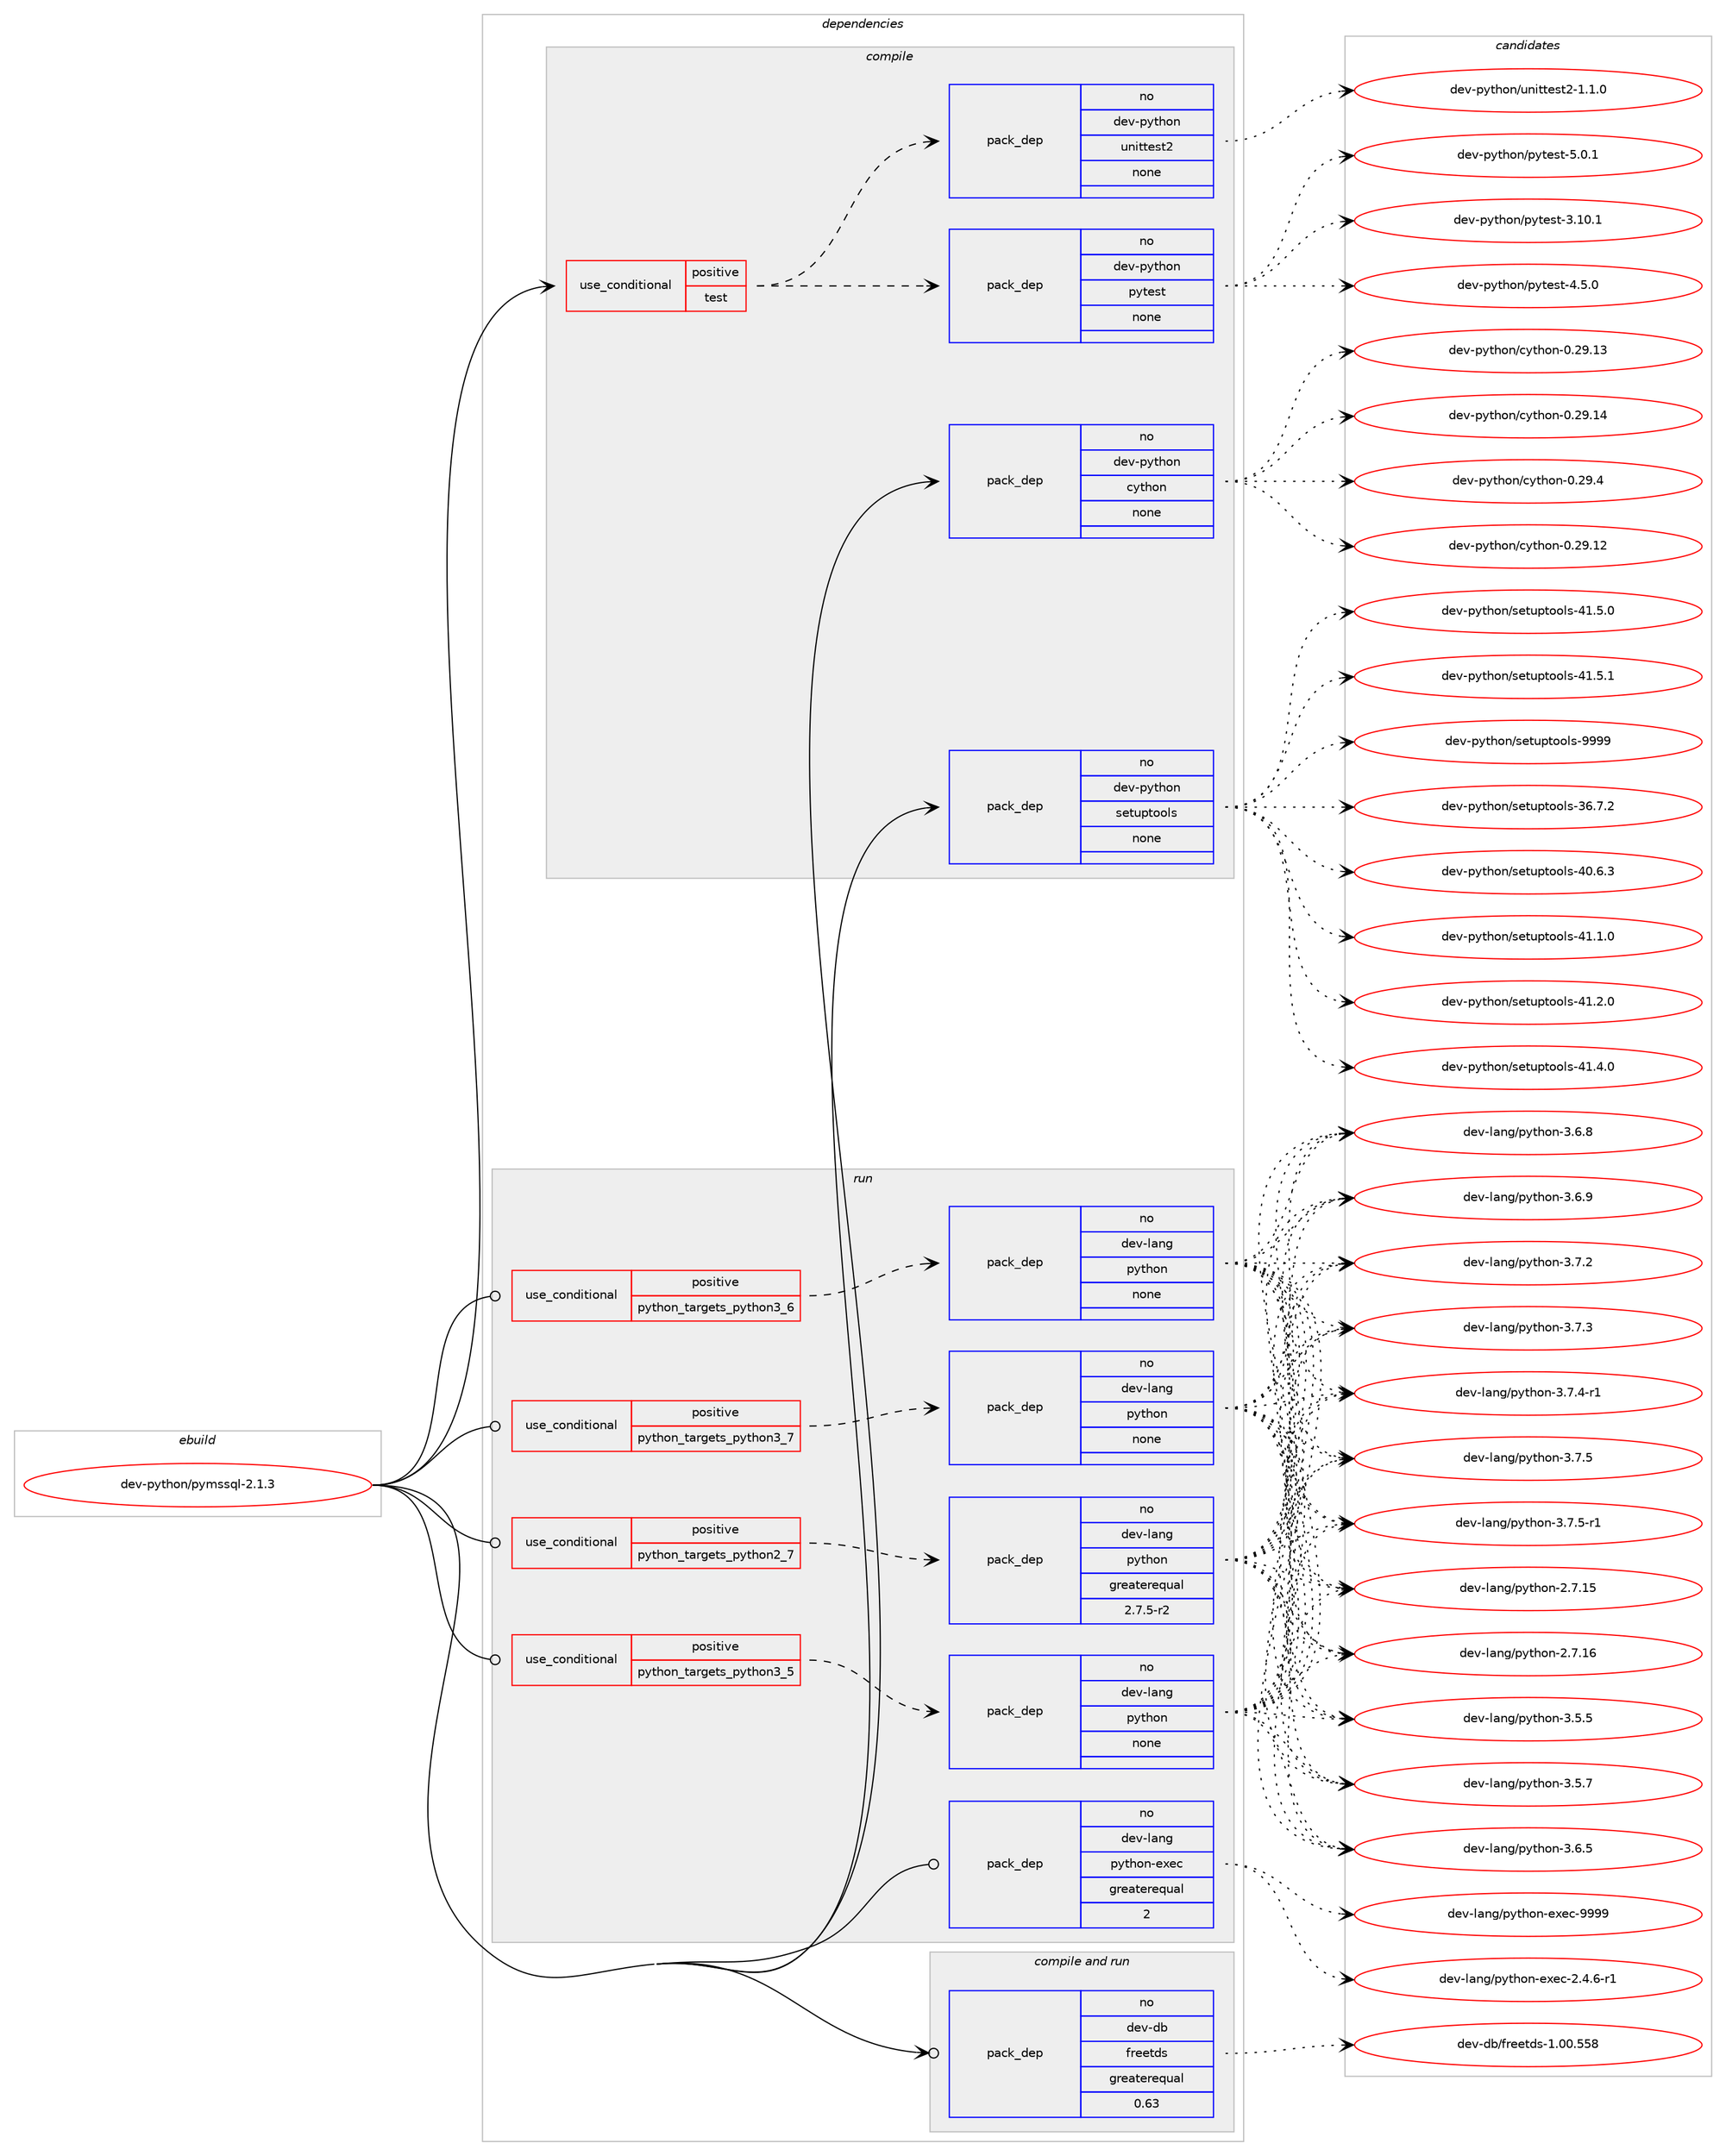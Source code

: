 digraph prolog {

# *************
# Graph options
# *************

newrank=true;
concentrate=true;
compound=true;
graph [rankdir=LR,fontname=Helvetica,fontsize=10,ranksep=1.5];#, ranksep=2.5, nodesep=0.2];
edge  [arrowhead=vee];
node  [fontname=Helvetica,fontsize=10];

# **********
# The ebuild
# **********

subgraph cluster_leftcol {
color=gray;
rank=same;
label=<<i>ebuild</i>>;
id [label="dev-python/pymssql-2.1.3", color=red, width=4, href="../dev-python/pymssql-2.1.3.svg"];
}

# ****************
# The dependencies
# ****************

subgraph cluster_midcol {
color=gray;
label=<<i>dependencies</i>>;
subgraph cluster_compile {
fillcolor="#eeeeee";
style=filled;
label=<<i>compile</i>>;
subgraph cond146286 {
dependency627075 [label=<<TABLE BORDER="0" CELLBORDER="1" CELLSPACING="0" CELLPADDING="4"><TR><TD ROWSPAN="3" CELLPADDING="10">use_conditional</TD></TR><TR><TD>positive</TD></TR><TR><TD>test</TD></TR></TABLE>>, shape=none, color=red];
subgraph pack468941 {
dependency627076 [label=<<TABLE BORDER="0" CELLBORDER="1" CELLSPACING="0" CELLPADDING="4" WIDTH="220"><TR><TD ROWSPAN="6" CELLPADDING="30">pack_dep</TD></TR><TR><TD WIDTH="110">no</TD></TR><TR><TD>dev-python</TD></TR><TR><TD>pytest</TD></TR><TR><TD>none</TD></TR><TR><TD></TD></TR></TABLE>>, shape=none, color=blue];
}
dependency627075:e -> dependency627076:w [weight=20,style="dashed",arrowhead="vee"];
subgraph pack468942 {
dependency627077 [label=<<TABLE BORDER="0" CELLBORDER="1" CELLSPACING="0" CELLPADDING="4" WIDTH="220"><TR><TD ROWSPAN="6" CELLPADDING="30">pack_dep</TD></TR><TR><TD WIDTH="110">no</TD></TR><TR><TD>dev-python</TD></TR><TR><TD>unittest2</TD></TR><TR><TD>none</TD></TR><TR><TD></TD></TR></TABLE>>, shape=none, color=blue];
}
dependency627075:e -> dependency627077:w [weight=20,style="dashed",arrowhead="vee"];
}
id:e -> dependency627075:w [weight=20,style="solid",arrowhead="vee"];
subgraph pack468943 {
dependency627078 [label=<<TABLE BORDER="0" CELLBORDER="1" CELLSPACING="0" CELLPADDING="4" WIDTH="220"><TR><TD ROWSPAN="6" CELLPADDING="30">pack_dep</TD></TR><TR><TD WIDTH="110">no</TD></TR><TR><TD>dev-python</TD></TR><TR><TD>cython</TD></TR><TR><TD>none</TD></TR><TR><TD></TD></TR></TABLE>>, shape=none, color=blue];
}
id:e -> dependency627078:w [weight=20,style="solid",arrowhead="vee"];
subgraph pack468944 {
dependency627079 [label=<<TABLE BORDER="0" CELLBORDER="1" CELLSPACING="0" CELLPADDING="4" WIDTH="220"><TR><TD ROWSPAN="6" CELLPADDING="30">pack_dep</TD></TR><TR><TD WIDTH="110">no</TD></TR><TR><TD>dev-python</TD></TR><TR><TD>setuptools</TD></TR><TR><TD>none</TD></TR><TR><TD></TD></TR></TABLE>>, shape=none, color=blue];
}
id:e -> dependency627079:w [weight=20,style="solid",arrowhead="vee"];
}
subgraph cluster_compileandrun {
fillcolor="#eeeeee";
style=filled;
label=<<i>compile and run</i>>;
subgraph pack468945 {
dependency627080 [label=<<TABLE BORDER="0" CELLBORDER="1" CELLSPACING="0" CELLPADDING="4" WIDTH="220"><TR><TD ROWSPAN="6" CELLPADDING="30">pack_dep</TD></TR><TR><TD WIDTH="110">no</TD></TR><TR><TD>dev-db</TD></TR><TR><TD>freetds</TD></TR><TR><TD>greaterequal</TD></TR><TR><TD>0.63</TD></TR></TABLE>>, shape=none, color=blue];
}
id:e -> dependency627080:w [weight=20,style="solid",arrowhead="odotvee"];
}
subgraph cluster_run {
fillcolor="#eeeeee";
style=filled;
label=<<i>run</i>>;
subgraph cond146287 {
dependency627081 [label=<<TABLE BORDER="0" CELLBORDER="1" CELLSPACING="0" CELLPADDING="4"><TR><TD ROWSPAN="3" CELLPADDING="10">use_conditional</TD></TR><TR><TD>positive</TD></TR><TR><TD>python_targets_python2_7</TD></TR></TABLE>>, shape=none, color=red];
subgraph pack468946 {
dependency627082 [label=<<TABLE BORDER="0" CELLBORDER="1" CELLSPACING="0" CELLPADDING="4" WIDTH="220"><TR><TD ROWSPAN="6" CELLPADDING="30">pack_dep</TD></TR><TR><TD WIDTH="110">no</TD></TR><TR><TD>dev-lang</TD></TR><TR><TD>python</TD></TR><TR><TD>greaterequal</TD></TR><TR><TD>2.7.5-r2</TD></TR></TABLE>>, shape=none, color=blue];
}
dependency627081:e -> dependency627082:w [weight=20,style="dashed",arrowhead="vee"];
}
id:e -> dependency627081:w [weight=20,style="solid",arrowhead="odot"];
subgraph cond146288 {
dependency627083 [label=<<TABLE BORDER="0" CELLBORDER="1" CELLSPACING="0" CELLPADDING="4"><TR><TD ROWSPAN="3" CELLPADDING="10">use_conditional</TD></TR><TR><TD>positive</TD></TR><TR><TD>python_targets_python3_5</TD></TR></TABLE>>, shape=none, color=red];
subgraph pack468947 {
dependency627084 [label=<<TABLE BORDER="0" CELLBORDER="1" CELLSPACING="0" CELLPADDING="4" WIDTH="220"><TR><TD ROWSPAN="6" CELLPADDING="30">pack_dep</TD></TR><TR><TD WIDTH="110">no</TD></TR><TR><TD>dev-lang</TD></TR><TR><TD>python</TD></TR><TR><TD>none</TD></TR><TR><TD></TD></TR></TABLE>>, shape=none, color=blue];
}
dependency627083:e -> dependency627084:w [weight=20,style="dashed",arrowhead="vee"];
}
id:e -> dependency627083:w [weight=20,style="solid",arrowhead="odot"];
subgraph cond146289 {
dependency627085 [label=<<TABLE BORDER="0" CELLBORDER="1" CELLSPACING="0" CELLPADDING="4"><TR><TD ROWSPAN="3" CELLPADDING="10">use_conditional</TD></TR><TR><TD>positive</TD></TR><TR><TD>python_targets_python3_6</TD></TR></TABLE>>, shape=none, color=red];
subgraph pack468948 {
dependency627086 [label=<<TABLE BORDER="0" CELLBORDER="1" CELLSPACING="0" CELLPADDING="4" WIDTH="220"><TR><TD ROWSPAN="6" CELLPADDING="30">pack_dep</TD></TR><TR><TD WIDTH="110">no</TD></TR><TR><TD>dev-lang</TD></TR><TR><TD>python</TD></TR><TR><TD>none</TD></TR><TR><TD></TD></TR></TABLE>>, shape=none, color=blue];
}
dependency627085:e -> dependency627086:w [weight=20,style="dashed",arrowhead="vee"];
}
id:e -> dependency627085:w [weight=20,style="solid",arrowhead="odot"];
subgraph cond146290 {
dependency627087 [label=<<TABLE BORDER="0" CELLBORDER="1" CELLSPACING="0" CELLPADDING="4"><TR><TD ROWSPAN="3" CELLPADDING="10">use_conditional</TD></TR><TR><TD>positive</TD></TR><TR><TD>python_targets_python3_7</TD></TR></TABLE>>, shape=none, color=red];
subgraph pack468949 {
dependency627088 [label=<<TABLE BORDER="0" CELLBORDER="1" CELLSPACING="0" CELLPADDING="4" WIDTH="220"><TR><TD ROWSPAN="6" CELLPADDING="30">pack_dep</TD></TR><TR><TD WIDTH="110">no</TD></TR><TR><TD>dev-lang</TD></TR><TR><TD>python</TD></TR><TR><TD>none</TD></TR><TR><TD></TD></TR></TABLE>>, shape=none, color=blue];
}
dependency627087:e -> dependency627088:w [weight=20,style="dashed",arrowhead="vee"];
}
id:e -> dependency627087:w [weight=20,style="solid",arrowhead="odot"];
subgraph pack468950 {
dependency627089 [label=<<TABLE BORDER="0" CELLBORDER="1" CELLSPACING="0" CELLPADDING="4" WIDTH="220"><TR><TD ROWSPAN="6" CELLPADDING="30">pack_dep</TD></TR><TR><TD WIDTH="110">no</TD></TR><TR><TD>dev-lang</TD></TR><TR><TD>python-exec</TD></TR><TR><TD>greaterequal</TD></TR><TR><TD>2</TD></TR></TABLE>>, shape=none, color=blue];
}
id:e -> dependency627089:w [weight=20,style="solid",arrowhead="odot"];
}
}

# **************
# The candidates
# **************

subgraph cluster_choices {
rank=same;
color=gray;
label=<<i>candidates</i>>;

subgraph choice468941 {
color=black;
nodesep=1;
choice100101118451121211161041111104711212111610111511645514649484649 [label="dev-python/pytest-3.10.1", color=red, width=4,href="../dev-python/pytest-3.10.1.svg"];
choice1001011184511212111610411111047112121116101115116455246534648 [label="dev-python/pytest-4.5.0", color=red, width=4,href="../dev-python/pytest-4.5.0.svg"];
choice1001011184511212111610411111047112121116101115116455346484649 [label="dev-python/pytest-5.0.1", color=red, width=4,href="../dev-python/pytest-5.0.1.svg"];
dependency627076:e -> choice100101118451121211161041111104711212111610111511645514649484649:w [style=dotted,weight="100"];
dependency627076:e -> choice1001011184511212111610411111047112121116101115116455246534648:w [style=dotted,weight="100"];
dependency627076:e -> choice1001011184511212111610411111047112121116101115116455346484649:w [style=dotted,weight="100"];
}
subgraph choice468942 {
color=black;
nodesep=1;
choice100101118451121211161041111104711711010511611610111511650454946494648 [label="dev-python/unittest2-1.1.0", color=red, width=4,href="../dev-python/unittest2-1.1.0.svg"];
dependency627077:e -> choice100101118451121211161041111104711711010511611610111511650454946494648:w [style=dotted,weight="100"];
}
subgraph choice468943 {
color=black;
nodesep=1;
choice1001011184511212111610411111047991211161041111104548465057464950 [label="dev-python/cython-0.29.12", color=red, width=4,href="../dev-python/cython-0.29.12.svg"];
choice1001011184511212111610411111047991211161041111104548465057464951 [label="dev-python/cython-0.29.13", color=red, width=4,href="../dev-python/cython-0.29.13.svg"];
choice1001011184511212111610411111047991211161041111104548465057464952 [label="dev-python/cython-0.29.14", color=red, width=4,href="../dev-python/cython-0.29.14.svg"];
choice10010111845112121116104111110479912111610411111045484650574652 [label="dev-python/cython-0.29.4", color=red, width=4,href="../dev-python/cython-0.29.4.svg"];
dependency627078:e -> choice1001011184511212111610411111047991211161041111104548465057464950:w [style=dotted,weight="100"];
dependency627078:e -> choice1001011184511212111610411111047991211161041111104548465057464951:w [style=dotted,weight="100"];
dependency627078:e -> choice1001011184511212111610411111047991211161041111104548465057464952:w [style=dotted,weight="100"];
dependency627078:e -> choice10010111845112121116104111110479912111610411111045484650574652:w [style=dotted,weight="100"];
}
subgraph choice468944 {
color=black;
nodesep=1;
choice100101118451121211161041111104711510111611711211611111110811545515446554650 [label="dev-python/setuptools-36.7.2", color=red, width=4,href="../dev-python/setuptools-36.7.2.svg"];
choice100101118451121211161041111104711510111611711211611111110811545524846544651 [label="dev-python/setuptools-40.6.3", color=red, width=4,href="../dev-python/setuptools-40.6.3.svg"];
choice100101118451121211161041111104711510111611711211611111110811545524946494648 [label="dev-python/setuptools-41.1.0", color=red, width=4,href="../dev-python/setuptools-41.1.0.svg"];
choice100101118451121211161041111104711510111611711211611111110811545524946504648 [label="dev-python/setuptools-41.2.0", color=red, width=4,href="../dev-python/setuptools-41.2.0.svg"];
choice100101118451121211161041111104711510111611711211611111110811545524946524648 [label="dev-python/setuptools-41.4.0", color=red, width=4,href="../dev-python/setuptools-41.4.0.svg"];
choice100101118451121211161041111104711510111611711211611111110811545524946534648 [label="dev-python/setuptools-41.5.0", color=red, width=4,href="../dev-python/setuptools-41.5.0.svg"];
choice100101118451121211161041111104711510111611711211611111110811545524946534649 [label="dev-python/setuptools-41.5.1", color=red, width=4,href="../dev-python/setuptools-41.5.1.svg"];
choice10010111845112121116104111110471151011161171121161111111081154557575757 [label="dev-python/setuptools-9999", color=red, width=4,href="../dev-python/setuptools-9999.svg"];
dependency627079:e -> choice100101118451121211161041111104711510111611711211611111110811545515446554650:w [style=dotted,weight="100"];
dependency627079:e -> choice100101118451121211161041111104711510111611711211611111110811545524846544651:w [style=dotted,weight="100"];
dependency627079:e -> choice100101118451121211161041111104711510111611711211611111110811545524946494648:w [style=dotted,weight="100"];
dependency627079:e -> choice100101118451121211161041111104711510111611711211611111110811545524946504648:w [style=dotted,weight="100"];
dependency627079:e -> choice100101118451121211161041111104711510111611711211611111110811545524946524648:w [style=dotted,weight="100"];
dependency627079:e -> choice100101118451121211161041111104711510111611711211611111110811545524946534648:w [style=dotted,weight="100"];
dependency627079:e -> choice100101118451121211161041111104711510111611711211611111110811545524946534649:w [style=dotted,weight="100"];
dependency627079:e -> choice10010111845112121116104111110471151011161171121161111111081154557575757:w [style=dotted,weight="100"];
}
subgraph choice468945 {
color=black;
nodesep=1;
choice100101118451009847102114101101116100115454946484846535356 [label="dev-db/freetds-1.00.558", color=red, width=4,href="../dev-db/freetds-1.00.558.svg"];
dependency627080:e -> choice100101118451009847102114101101116100115454946484846535356:w [style=dotted,weight="100"];
}
subgraph choice468946 {
color=black;
nodesep=1;
choice10010111845108971101034711212111610411111045504655464953 [label="dev-lang/python-2.7.15", color=red, width=4,href="../dev-lang/python-2.7.15.svg"];
choice10010111845108971101034711212111610411111045504655464954 [label="dev-lang/python-2.7.16", color=red, width=4,href="../dev-lang/python-2.7.16.svg"];
choice100101118451089711010347112121116104111110455146534653 [label="dev-lang/python-3.5.5", color=red, width=4,href="../dev-lang/python-3.5.5.svg"];
choice100101118451089711010347112121116104111110455146534655 [label="dev-lang/python-3.5.7", color=red, width=4,href="../dev-lang/python-3.5.7.svg"];
choice100101118451089711010347112121116104111110455146544653 [label="dev-lang/python-3.6.5", color=red, width=4,href="../dev-lang/python-3.6.5.svg"];
choice100101118451089711010347112121116104111110455146544656 [label="dev-lang/python-3.6.8", color=red, width=4,href="../dev-lang/python-3.6.8.svg"];
choice100101118451089711010347112121116104111110455146544657 [label="dev-lang/python-3.6.9", color=red, width=4,href="../dev-lang/python-3.6.9.svg"];
choice100101118451089711010347112121116104111110455146554650 [label="dev-lang/python-3.7.2", color=red, width=4,href="../dev-lang/python-3.7.2.svg"];
choice100101118451089711010347112121116104111110455146554651 [label="dev-lang/python-3.7.3", color=red, width=4,href="../dev-lang/python-3.7.3.svg"];
choice1001011184510897110103471121211161041111104551465546524511449 [label="dev-lang/python-3.7.4-r1", color=red, width=4,href="../dev-lang/python-3.7.4-r1.svg"];
choice100101118451089711010347112121116104111110455146554653 [label="dev-lang/python-3.7.5", color=red, width=4,href="../dev-lang/python-3.7.5.svg"];
choice1001011184510897110103471121211161041111104551465546534511449 [label="dev-lang/python-3.7.5-r1", color=red, width=4,href="../dev-lang/python-3.7.5-r1.svg"];
dependency627082:e -> choice10010111845108971101034711212111610411111045504655464953:w [style=dotted,weight="100"];
dependency627082:e -> choice10010111845108971101034711212111610411111045504655464954:w [style=dotted,weight="100"];
dependency627082:e -> choice100101118451089711010347112121116104111110455146534653:w [style=dotted,weight="100"];
dependency627082:e -> choice100101118451089711010347112121116104111110455146534655:w [style=dotted,weight="100"];
dependency627082:e -> choice100101118451089711010347112121116104111110455146544653:w [style=dotted,weight="100"];
dependency627082:e -> choice100101118451089711010347112121116104111110455146544656:w [style=dotted,weight="100"];
dependency627082:e -> choice100101118451089711010347112121116104111110455146544657:w [style=dotted,weight="100"];
dependency627082:e -> choice100101118451089711010347112121116104111110455146554650:w [style=dotted,weight="100"];
dependency627082:e -> choice100101118451089711010347112121116104111110455146554651:w [style=dotted,weight="100"];
dependency627082:e -> choice1001011184510897110103471121211161041111104551465546524511449:w [style=dotted,weight="100"];
dependency627082:e -> choice100101118451089711010347112121116104111110455146554653:w [style=dotted,weight="100"];
dependency627082:e -> choice1001011184510897110103471121211161041111104551465546534511449:w [style=dotted,weight="100"];
}
subgraph choice468947 {
color=black;
nodesep=1;
choice10010111845108971101034711212111610411111045504655464953 [label="dev-lang/python-2.7.15", color=red, width=4,href="../dev-lang/python-2.7.15.svg"];
choice10010111845108971101034711212111610411111045504655464954 [label="dev-lang/python-2.7.16", color=red, width=4,href="../dev-lang/python-2.7.16.svg"];
choice100101118451089711010347112121116104111110455146534653 [label="dev-lang/python-3.5.5", color=red, width=4,href="../dev-lang/python-3.5.5.svg"];
choice100101118451089711010347112121116104111110455146534655 [label="dev-lang/python-3.5.7", color=red, width=4,href="../dev-lang/python-3.5.7.svg"];
choice100101118451089711010347112121116104111110455146544653 [label="dev-lang/python-3.6.5", color=red, width=4,href="../dev-lang/python-3.6.5.svg"];
choice100101118451089711010347112121116104111110455146544656 [label="dev-lang/python-3.6.8", color=red, width=4,href="../dev-lang/python-3.6.8.svg"];
choice100101118451089711010347112121116104111110455146544657 [label="dev-lang/python-3.6.9", color=red, width=4,href="../dev-lang/python-3.6.9.svg"];
choice100101118451089711010347112121116104111110455146554650 [label="dev-lang/python-3.7.2", color=red, width=4,href="../dev-lang/python-3.7.2.svg"];
choice100101118451089711010347112121116104111110455146554651 [label="dev-lang/python-3.7.3", color=red, width=4,href="../dev-lang/python-3.7.3.svg"];
choice1001011184510897110103471121211161041111104551465546524511449 [label="dev-lang/python-3.7.4-r1", color=red, width=4,href="../dev-lang/python-3.7.4-r1.svg"];
choice100101118451089711010347112121116104111110455146554653 [label="dev-lang/python-3.7.5", color=red, width=4,href="../dev-lang/python-3.7.5.svg"];
choice1001011184510897110103471121211161041111104551465546534511449 [label="dev-lang/python-3.7.5-r1", color=red, width=4,href="../dev-lang/python-3.7.5-r1.svg"];
dependency627084:e -> choice10010111845108971101034711212111610411111045504655464953:w [style=dotted,weight="100"];
dependency627084:e -> choice10010111845108971101034711212111610411111045504655464954:w [style=dotted,weight="100"];
dependency627084:e -> choice100101118451089711010347112121116104111110455146534653:w [style=dotted,weight="100"];
dependency627084:e -> choice100101118451089711010347112121116104111110455146534655:w [style=dotted,weight="100"];
dependency627084:e -> choice100101118451089711010347112121116104111110455146544653:w [style=dotted,weight="100"];
dependency627084:e -> choice100101118451089711010347112121116104111110455146544656:w [style=dotted,weight="100"];
dependency627084:e -> choice100101118451089711010347112121116104111110455146544657:w [style=dotted,weight="100"];
dependency627084:e -> choice100101118451089711010347112121116104111110455146554650:w [style=dotted,weight="100"];
dependency627084:e -> choice100101118451089711010347112121116104111110455146554651:w [style=dotted,weight="100"];
dependency627084:e -> choice1001011184510897110103471121211161041111104551465546524511449:w [style=dotted,weight="100"];
dependency627084:e -> choice100101118451089711010347112121116104111110455146554653:w [style=dotted,weight="100"];
dependency627084:e -> choice1001011184510897110103471121211161041111104551465546534511449:w [style=dotted,weight="100"];
}
subgraph choice468948 {
color=black;
nodesep=1;
choice10010111845108971101034711212111610411111045504655464953 [label="dev-lang/python-2.7.15", color=red, width=4,href="../dev-lang/python-2.7.15.svg"];
choice10010111845108971101034711212111610411111045504655464954 [label="dev-lang/python-2.7.16", color=red, width=4,href="../dev-lang/python-2.7.16.svg"];
choice100101118451089711010347112121116104111110455146534653 [label="dev-lang/python-3.5.5", color=red, width=4,href="../dev-lang/python-3.5.5.svg"];
choice100101118451089711010347112121116104111110455146534655 [label="dev-lang/python-3.5.7", color=red, width=4,href="../dev-lang/python-3.5.7.svg"];
choice100101118451089711010347112121116104111110455146544653 [label="dev-lang/python-3.6.5", color=red, width=4,href="../dev-lang/python-3.6.5.svg"];
choice100101118451089711010347112121116104111110455146544656 [label="dev-lang/python-3.6.8", color=red, width=4,href="../dev-lang/python-3.6.8.svg"];
choice100101118451089711010347112121116104111110455146544657 [label="dev-lang/python-3.6.9", color=red, width=4,href="../dev-lang/python-3.6.9.svg"];
choice100101118451089711010347112121116104111110455146554650 [label="dev-lang/python-3.7.2", color=red, width=4,href="../dev-lang/python-3.7.2.svg"];
choice100101118451089711010347112121116104111110455146554651 [label="dev-lang/python-3.7.3", color=red, width=4,href="../dev-lang/python-3.7.3.svg"];
choice1001011184510897110103471121211161041111104551465546524511449 [label="dev-lang/python-3.7.4-r1", color=red, width=4,href="../dev-lang/python-3.7.4-r1.svg"];
choice100101118451089711010347112121116104111110455146554653 [label="dev-lang/python-3.7.5", color=red, width=4,href="../dev-lang/python-3.7.5.svg"];
choice1001011184510897110103471121211161041111104551465546534511449 [label="dev-lang/python-3.7.5-r1", color=red, width=4,href="../dev-lang/python-3.7.5-r1.svg"];
dependency627086:e -> choice10010111845108971101034711212111610411111045504655464953:w [style=dotted,weight="100"];
dependency627086:e -> choice10010111845108971101034711212111610411111045504655464954:w [style=dotted,weight="100"];
dependency627086:e -> choice100101118451089711010347112121116104111110455146534653:w [style=dotted,weight="100"];
dependency627086:e -> choice100101118451089711010347112121116104111110455146534655:w [style=dotted,weight="100"];
dependency627086:e -> choice100101118451089711010347112121116104111110455146544653:w [style=dotted,weight="100"];
dependency627086:e -> choice100101118451089711010347112121116104111110455146544656:w [style=dotted,weight="100"];
dependency627086:e -> choice100101118451089711010347112121116104111110455146544657:w [style=dotted,weight="100"];
dependency627086:e -> choice100101118451089711010347112121116104111110455146554650:w [style=dotted,weight="100"];
dependency627086:e -> choice100101118451089711010347112121116104111110455146554651:w [style=dotted,weight="100"];
dependency627086:e -> choice1001011184510897110103471121211161041111104551465546524511449:w [style=dotted,weight="100"];
dependency627086:e -> choice100101118451089711010347112121116104111110455146554653:w [style=dotted,weight="100"];
dependency627086:e -> choice1001011184510897110103471121211161041111104551465546534511449:w [style=dotted,weight="100"];
}
subgraph choice468949 {
color=black;
nodesep=1;
choice10010111845108971101034711212111610411111045504655464953 [label="dev-lang/python-2.7.15", color=red, width=4,href="../dev-lang/python-2.7.15.svg"];
choice10010111845108971101034711212111610411111045504655464954 [label="dev-lang/python-2.7.16", color=red, width=4,href="../dev-lang/python-2.7.16.svg"];
choice100101118451089711010347112121116104111110455146534653 [label="dev-lang/python-3.5.5", color=red, width=4,href="../dev-lang/python-3.5.5.svg"];
choice100101118451089711010347112121116104111110455146534655 [label="dev-lang/python-3.5.7", color=red, width=4,href="../dev-lang/python-3.5.7.svg"];
choice100101118451089711010347112121116104111110455146544653 [label="dev-lang/python-3.6.5", color=red, width=4,href="../dev-lang/python-3.6.5.svg"];
choice100101118451089711010347112121116104111110455146544656 [label="dev-lang/python-3.6.8", color=red, width=4,href="../dev-lang/python-3.6.8.svg"];
choice100101118451089711010347112121116104111110455146544657 [label="dev-lang/python-3.6.9", color=red, width=4,href="../dev-lang/python-3.6.9.svg"];
choice100101118451089711010347112121116104111110455146554650 [label="dev-lang/python-3.7.2", color=red, width=4,href="../dev-lang/python-3.7.2.svg"];
choice100101118451089711010347112121116104111110455146554651 [label="dev-lang/python-3.7.3", color=red, width=4,href="../dev-lang/python-3.7.3.svg"];
choice1001011184510897110103471121211161041111104551465546524511449 [label="dev-lang/python-3.7.4-r1", color=red, width=4,href="../dev-lang/python-3.7.4-r1.svg"];
choice100101118451089711010347112121116104111110455146554653 [label="dev-lang/python-3.7.5", color=red, width=4,href="../dev-lang/python-3.7.5.svg"];
choice1001011184510897110103471121211161041111104551465546534511449 [label="dev-lang/python-3.7.5-r1", color=red, width=4,href="../dev-lang/python-3.7.5-r1.svg"];
dependency627088:e -> choice10010111845108971101034711212111610411111045504655464953:w [style=dotted,weight="100"];
dependency627088:e -> choice10010111845108971101034711212111610411111045504655464954:w [style=dotted,weight="100"];
dependency627088:e -> choice100101118451089711010347112121116104111110455146534653:w [style=dotted,weight="100"];
dependency627088:e -> choice100101118451089711010347112121116104111110455146534655:w [style=dotted,weight="100"];
dependency627088:e -> choice100101118451089711010347112121116104111110455146544653:w [style=dotted,weight="100"];
dependency627088:e -> choice100101118451089711010347112121116104111110455146544656:w [style=dotted,weight="100"];
dependency627088:e -> choice100101118451089711010347112121116104111110455146544657:w [style=dotted,weight="100"];
dependency627088:e -> choice100101118451089711010347112121116104111110455146554650:w [style=dotted,weight="100"];
dependency627088:e -> choice100101118451089711010347112121116104111110455146554651:w [style=dotted,weight="100"];
dependency627088:e -> choice1001011184510897110103471121211161041111104551465546524511449:w [style=dotted,weight="100"];
dependency627088:e -> choice100101118451089711010347112121116104111110455146554653:w [style=dotted,weight="100"];
dependency627088:e -> choice1001011184510897110103471121211161041111104551465546534511449:w [style=dotted,weight="100"];
}
subgraph choice468950 {
color=black;
nodesep=1;
choice10010111845108971101034711212111610411111045101120101994550465246544511449 [label="dev-lang/python-exec-2.4.6-r1", color=red, width=4,href="../dev-lang/python-exec-2.4.6-r1.svg"];
choice10010111845108971101034711212111610411111045101120101994557575757 [label="dev-lang/python-exec-9999", color=red, width=4,href="../dev-lang/python-exec-9999.svg"];
dependency627089:e -> choice10010111845108971101034711212111610411111045101120101994550465246544511449:w [style=dotted,weight="100"];
dependency627089:e -> choice10010111845108971101034711212111610411111045101120101994557575757:w [style=dotted,weight="100"];
}
}

}
